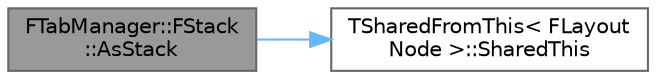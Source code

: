 digraph "FTabManager::FStack::AsStack"
{
 // INTERACTIVE_SVG=YES
 // LATEX_PDF_SIZE
  bgcolor="transparent";
  edge [fontname=Helvetica,fontsize=10,labelfontname=Helvetica,labelfontsize=10];
  node [fontname=Helvetica,fontsize=10,shape=box,height=0.2,width=0.4];
  rankdir="LR";
  Node1 [id="Node000001",label="FTabManager::FStack\l::AsStack",height=0.2,width=0.4,color="gray40", fillcolor="grey60", style="filled", fontcolor="black",tooltip=" "];
  Node1 -> Node2 [id="edge1_Node000001_Node000002",color="steelblue1",style="solid",tooltip=" "];
  Node2 [id="Node000002",label="TSharedFromThis\< FLayout\lNode \>::SharedThis",height=0.2,width=0.4,color="grey40", fillcolor="white", style="filled",URL="$db/d15/classTSharedFromThis.html#a580aa3a336a57bab9cdfd3c57916963b",tooltip=" "];
}

